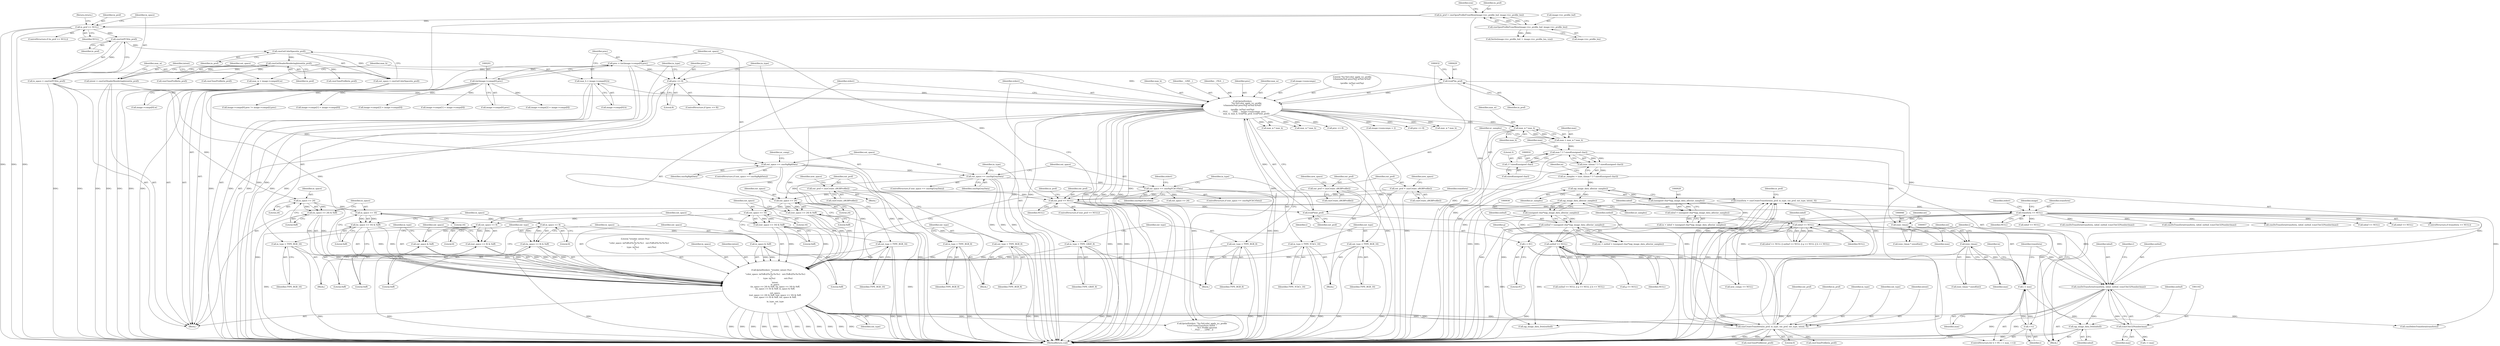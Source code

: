 digraph "0_openjpeg_2e5ab1d9987831c981ff05862e8ccf1381ed58ea@API" {
"1001179" [label="(Call,opj_image_data_free(inbuf))"];
"1001097" [label="(Call,cmsDoTransform(transform, inbuf, outbuf, (cmsUInt32Number)max))"];
"1000492" [label="(Call,transform == NULL)"];
"1000478" [label="(Call,transform = cmsCreateTransform(in_prof, in_type, out_prof, out_type, intent, 0))"];
"1000480" [label="(Call,cmsCreateTransform(in_prof, in_type, out_prof, out_type, intent, 0))"];
"1000428" [label="(Call,(void*)in_prof)"];
"1000178" [label="(Call,cmsGetHeaderRenderingIntent(in_prof))"];
"1000174" [label="(Call,cmsGetColorSpace(in_prof))"];
"1000170" [label="(Call,cmsGetPCS(in_prof))"];
"1000163" [label="(Call,in_prof == NULL)"];
"1000136" [label="(Call,in_prof = cmsOpenProfileFromMem(image->icc_profile_buf, image->icc_profile_len))"];
"1000138" [label="(Call,cmsOpenProfileFromMem(image->icc_profile_buf, image->icc_profile_len))"];
"1000434" [label="(Call,fprintf(stderr, \"\trender_intent (%u)\n\t\"\n            \"color_space: in(%#x)(%c%c%c%c)   out:(%#x)(%c%c%c%c)\n\t\"\n            \"       type: in(%u)              out:(%u)\n\",\n            intent,\n            in_space,\n            (in_space >> 24) & 0xff, (in_space >> 16) & 0xff,\n            (in_space >> 8) & 0xff, in_space & 0xff,\n\n            out_space,\n            (out_space >> 24) & 0xff, (out_space >> 16) & 0xff,\n            (out_space >> 8) & 0xff, out_space & 0xff,\n\n            in_type, out_type\n           ))"];
"1000417" [label="(Call,fprintf(stderr,\n            \"%s:%d:color_apply_icc_profile\n\tchannels(%d) prec(%d) w(%d) h(%d)\"\n            \"\n\tprofile: in(%p) out(%p)\n\", __FILE__, __LINE__, image->numcomps, prec,\n            max_w, max_h, (void*)in_prof, (void*)out_prof))"];
"1000198" [label="(Call,prec = (int)image->comps[0].prec)"];
"1000200" [label="(Call,(int)image->comps[0].prec)"];
"1000320" [label="(Call,prec <= 8)"];
"1000180" [label="(Call,max_w = image->comps[0].w)"];
"1000189" [label="(Call,max_h = image->comps[0].h)"];
"1000431" [label="(Call,(void*)out_prof)"];
"1000410" [label="(Call,out_prof == NULL)"];
"1000338" [label="(Call,out_prof = cmsCreate_sRGBProfile())"];
"1000374" [label="(Call,out_prof = cmsCreate_sRGBProfile())"];
"1000356" [label="(Call,out_prof = cmsCreate_sRGBProfile())"];
"1000176" [label="(Call,intent = cmsGetHeaderRenderingIntent(in_prof))"];
"1000454" [label="(Call,in_space & 0xff)"];
"1000450" [label="(Call,in_space >> 8)"];
"1000445" [label="(Call,in_space >> 16)"];
"1000440" [label="(Call,in_space >> 24)"];
"1000168" [label="(Call,in_space = cmsGetPCS(in_prof))"];
"1000439" [label="(Call,(in_space >> 24) & 0xff)"];
"1000444" [label="(Call,(in_space >> 16) & 0xff)"];
"1000449" [label="(Call,(in_space >> 8) & 0xff)"];
"1000473" [label="(Call,out_space & 0xff)"];
"1000469" [label="(Call,out_space >> 8)"];
"1000464" [label="(Call,out_space >> 16)"];
"1000459" [label="(Call,out_space >> 24)"];
"1000364" [label="(Call,out_space == cmsSigYCbCrData)"];
"1000346" [label="(Call,out_space == cmsSigGrayData)"];
"1000210" [label="(Call,out_space == cmsSigRgbData)"];
"1000172" [label="(Call,out_space = cmsGetColorSpace(in_prof))"];
"1000458" [label="(Call,(out_space >> 24) & 0xff)"];
"1000463" [label="(Call,(out_space >> 16) & 0xff)"];
"1000468" [label="(Call,(out_space >> 8) & 0xff)"];
"1000368" [label="(Call,in_type = TYPE_YCbCr_16)"];
"1000332" [label="(Call,in_type = TYPE_RGB_16)"];
"1000350" [label="(Call,in_type = TYPE_GRAY_8)"];
"1000324" [label="(Call,in_type = TYPE_RGB_8)"];
"1000335" [label="(Call,out_type = TYPE_RGB_16)"];
"1000327" [label="(Call,out_type = TYPE_RGB_8)"];
"1000353" [label="(Call,out_type = TYPE_RGB_8)"];
"1000371" [label="(Call,out_type = TYPE_RGB_16)"];
"1000963" [label="(Call,inbuf == NULL)"];
"1000925" [label="(Call,inbuf = (unsigned char*)opj_image_data_alloc(nr_samples))"];
"1000927" [label="(Call,(unsigned char*)opj_image_data_alloc(nr_samples))"];
"1000929" [label="(Call,opj_image_data_alloc(nr_samples))"];
"1000913" [label="(Call,nr_samples = (size_t)(max * 3 * sizeof(unsigned char)))"];
"1000915" [label="(Call,(size_t)(max * 3 * sizeof(unsigned char)))"];
"1000917" [label="(Call,max * 3 * sizeof(unsigned char))"];
"1000908" [label="(Call,max = max_w * max_h)"];
"1000910" [label="(Call,max_w * max_h)"];
"1000919" [label="(Call,3 * sizeof(unsigned char))"];
"1000933" [label="(Call,outbuf = (unsigned char*)opj_image_data_alloc(nr_samples))"];
"1000935" [label="(Call,(unsigned char*)opj_image_data_alloc(nr_samples))"];
"1000937" [label="(Call,opj_image_data_alloc(nr_samples))"];
"1000967" [label="(Call,outbuf == NULL)"];
"1001101" [label="(Call,(cmsUInt32Number)max)"];
"1001082" [label="(Call,i < max)"];
"1001079" [label="(Call,i = 0U)"];
"1001085" [label="(Call,++i)"];
"1000956" [label="(Call,(size_t)max)"];
"1000945" [label="(Call,(size_t)max)"];
"1000449" [label="(Call,(in_space >> 8) & 0xff)"];
"1001321" [label="(Call,image->comps[2] = image->comps[0])"];
"1001103" [label="(Identifier,max)"];
"1000912" [label="(Identifier,max_h)"];
"1000175" [label="(Identifier,in_prof)"];
"1000491" [label="(ControlStructure,if (transform == NULL))"];
"1000180" [label="(Call,max_w = image->comps[0].w)"];
"1000350" [label="(Call,in_type = TYPE_GRAY_8)"];
"1001099" [label="(Identifier,inbuf)"];
"1000507" [label="(Call,image->numcomps > 2)"];
"1000441" [label="(Identifier,in_space)"];
"1000454" [label="(Call,in_space & 0xff)"];
"1000169" [label="(Identifier,in_space)"];
"1000929" [label="(Call,opj_image_data_alloc(nr_samples))"];
"1000969" [label="(Identifier,NULL)"];
"1000419" [label="(Literal,\"%s:%d:color_apply_icc_profile\n\tchannels(%d) prec(%d) w(%d) h(%d)\"\n            \"\n\tprofile: in(%p) out(%p)\n\")"];
"1000963" [label="(Call,inbuf == NULL)"];
"1000191" [label="(Call,image->comps[0].h)"];
"1000466" [label="(Literal,16)"];
"1000177" [label="(Identifier,intent)"];
"1000210" [label="(Call,out_space == cmsSigRgbData)"];
"1000947" [label="(Identifier,max)"];
"1000190" [label="(Identifier,max_h)"];
"1000431" [label="(Call,(void*)out_prof)"];
"1000276" [label="(Call,image->comps[0].prec != image->comps[i].prec)"];
"1000368" [label="(Call,in_type = TYPE_YCbCr_16)"];
"1000213" [label="(Block,)"];
"1000458" [label="(Call,(out_space >> 24) & 0xff)"];
"1000483" [label="(Identifier,out_prof)"];
"1000374" [label="(Call,out_prof = cmsCreate_sRGBProfile())"];
"1000427" [label="(Identifier,max_h)"];
"1000919" [label="(Call,3 * sizeof(unsigned char))"];
"1000911" [label="(Identifier,max_w)"];
"1000933" [label="(Call,outbuf = (unsigned char*)opj_image_data_alloc(nr_samples))"];
"1000514" [label="(Call,prec <= 8)"];
"1001085" [label="(Call,++i)"];
"1001079" [label="(Call,i = 0U)"];
"1000414" [label="(Call,cmsCloseProfile(in_prof))"];
"1000938" [label="(Identifier,nr_samples)"];
"1000473" [label="(Call,out_space & 0xff)"];
"1000372" [label="(Identifier,out_type)"];
"1000415" [label="(Identifier,in_prof)"];
"1000370" [label="(Identifier,TYPE_YCbCr_16)"];
"1000212" [label="(Identifier,cmsSigRgbData)"];
"1000209" [label="(ControlStructure,if (out_space == cmsSigRgbData))"];
"1000347" [label="(Identifier,out_space)"];
"1000376" [label="(Call,cmsCreate_sRGBProfile())"];
"1000421" [label="(Identifier,__LINE__)"];
"1000915" [label="(Call,(size_t)(max * 3 * sizeof(unsigned char)))"];
"1000714" [label="(Call,max_w * max_h)"];
"1000357" [label="(Identifier,out_prof)"];
"1000453" [label="(Literal,0xff)"];
"1000481" [label="(Identifier,in_prof)"];
"1000336" [label="(Identifier,out_type)"];
"1000909" [label="(Identifier,max)"];
"1000962" [label="(Call,inbuf == NULL || outbuf == NULL || g == NULL || b == NULL)"];
"1001135" [label="(Call,i < max)"];
"1000351" [label="(Identifier,in_type)"];
"1000482" [label="(Identifier,in_type)"];
"1000462" [label="(Literal,0xff)"];
"1000418" [label="(Identifier,stderr)"];
"1001084" [label="(Identifier,max)"];
"1000325" [label="(Identifier,in_type)"];
"1000151" [label="(Call,fwrite(image->icc_profile_buf, 1, image->icc_profile_len, icm))"];
"1000326" [label="(Identifier,TYPE_RGB_8)"];
"1000410" [label="(Call,out_prof == NULL)"];
"1000931" [label="(Call,out = outbuf = (unsigned char*)opj_image_data_alloc(nr_samples))"];
"1000331" [label="(Block,)"];
"1000442" [label="(Literal,24)"];
"1001078" [label="(ControlStructure,for (i = 0U; i < max; ++i))"];
"1000162" [label="(ControlStructure,if (in_prof == NULL))"];
"1000444" [label="(Call,(in_space >> 16) & 0xff)"];
"1000333" [label="(Identifier,in_type)"];
"1000412" [label="(Identifier,NULL)"];
"1000181" [label="(Identifier,max_w)"];
"1000217" [label="(Identifier,nr_comp)"];
"1001081" [label="(Literal,0U)"];
"1000334" [label="(Identifier,TYPE_RGB_16)"];
"1000488" [label="(Identifier,in_prof)"];
"1001182" [label="(Identifier,outbuf)"];
"1000360" [label="(Identifier,new_space)"];
"1001487" [label="(MethodReturn,void)"];
"1000420" [label="(Identifier,__FILE__)"];
"1000364" [label="(Call,out_space == cmsSigYCbCrData)"];
"1000136" [label="(Call,in_prof = cmsOpenProfileFromMem(image->icc_profile_buf, image->icc_profile_len))"];
"1000345" [label="(ControlStructure,if (out_space == cmsSigGrayData))"];
"1001105" [label="(Identifier,r)"];
"1000524" [label="(Call,max_w * max_h)"];
"1000927" [label="(Call,(unsigned char*)opj_image_data_alloc(nr_samples))"];
"1000960" [label="(Identifier,int)"];
"1000945" [label="(Call,(size_t)max)"];
"1000930" [label="(Identifier,nr_samples)"];
"1000430" [label="(Identifier,in_prof)"];
"1000917" [label="(Call,max * 3 * sizeof(unsigned char))"];
"1001097" [label="(Call,cmsDoTransform(transform, inbuf, outbuf, (cmsUInt32Number)max))"];
"1001101" [label="(Call,(cmsUInt32Number)max)"];
"1000358" [label="(Call,cmsCreate_sRGBProfile())"];
"1000471" [label="(Literal,8)"];
"1001473" [label="(Call,cmsDeleteTransform(transform))"];
"1000494" [label="(Identifier,NULL)"];
"1000555" [label="(Call,inbuf == NULL)"];
"1000920" [label="(Literal,3)"];
"1001181" [label="(Call,opj_image_data_free(outbuf))"];
"1000463" [label="(Call,(out_space >> 16) & 0xff)"];
"1000465" [label="(Identifier,out_space)"];
"1000352" [label="(Identifier,TYPE_GRAY_8)"];
"1000340" [label="(Call,cmsCreate_sRGBProfile())"];
"1000461" [label="(Literal,24)"];
"1000323" [label="(Block,)"];
"1000972" [label="(Identifier,g)"];
"1000165" [label="(Identifier,NULL)"];
"1000949" [label="(Identifier,int)"];
"1000955" [label="(Call,(size_t)max * sizeof(int))"];
"1001080" [label="(Identifier,i)"];
"1000373" [label="(Identifier,TYPE_RGB_16)"];
"1000167" [label="(Return,return;)"];
"1000198" [label="(Call,prec = (int)image->comps[0].prec)"];
"1001091" [label="(Identifier,in)"];
"1000434" [label="(Call,fprintf(stderr, \"\trender_intent (%u)\n\t\"\n            \"color_space: in(%#x)(%c%c%c%c)   out:(%#x)(%c%c%c%c)\n\t\"\n            \"       type: in(%u)              out:(%u)\n\",\n            intent,\n            in_space,\n            (in_space >> 24) & 0xff, (in_space >> 16) & 0xff,\n            (in_space >> 8) & 0xff, in_space & 0xff,\n\n            out_space,\n            (out_space >> 24) & 0xff, (out_space >> 16) & 0xff,\n            (out_space >> 8) & 0xff, out_space & 0xff,\n\n            in_type, out_type\n           ))"];
"1001179" [label="(Call,opj_image_data_free(inbuf))"];
"1001024" [label="(Call,image->comps[1] = image->comps[0])"];
"1000337" [label="(Identifier,TYPE_RGB_16)"];
"1000958" [label="(Identifier,max)"];
"1000332" [label="(Call,in_type = TYPE_RGB_16)"];
"1000446" [label="(Identifier,in_space)"];
"1000965" [label="(Identifier,NULL)"];
"1000324" [label="(Call,in_type = TYPE_RGB_8)"];
"1000168" [label="(Call,in_space = cmsGetPCS(in_prof))"];
"1001083" [label="(Identifier,i)"];
"1000452" [label="(Literal,8)"];
"1000966" [label="(Call,outbuf == NULL || g == NULL || b == NULL)"];
"1000944" [label="(Call,(size_t)max * sizeof(int))"];
"1001035" [label="(Call,image->comps[2] = image->comps[0])"];
"1000460" [label="(Identifier,out_space)"];
"1000164" [label="(Identifier,in_prof)"];
"1001082" [label="(Call,i < max)"];
"1000172" [label="(Call,out_space = cmsGetColorSpace(in_prof))"];
"1000389" [label="(Call,out_space >> 24)"];
"1001196" [label="(Call,max_w * max_h)"];
"1000365" [label="(Identifier,out_space)"];
"1000142" [label="(Call,image->icc_profile_len)"];
"1000425" [label="(Identifier,prec)"];
"1000475" [label="(Literal,0xff)"];
"1000406" [label="(Call,cmsCloseProfile(in_prof))"];
"1000910" [label="(Call,max_w * max_h)"];
"1000371" [label="(Call,out_type = TYPE_RGB_16)"];
"1000375" [label="(Identifier,out_prof)"];
"1000479" [label="(Identifier,transform)"];
"1000342" [label="(Identifier,new_space)"];
"1000480" [label="(Call,cmsCreateTransform(in_prof, in_type, out_prof, out_type, intent, 0))"];
"1000469" [label="(Call,out_space >> 8)"];
"1000913" [label="(Call,nr_samples = (size_t)(max * 3 * sizeof(unsigned char)))"];
"1000426" [label="(Identifier,max_w)"];
"1000492" [label="(Call,transform == NULL)"];
"1000971" [label="(Call,g == NULL)"];
"1000476" [label="(Identifier,in_type)"];
"1000484" [label="(Identifier,out_type)"];
"1000497" [label="(Identifier,stderr)"];
"1001310" [label="(Call,image->comps[1] = image->comps[0])"];
"1000902" [label="(Block,)"];
"1000346" [label="(Call,out_space == cmsSigGrayData)"];
"1000378" [label="(Identifier,new_space)"];
"1000474" [label="(Identifier,out_space)"];
"1000925" [label="(Call,inbuf = (unsigned char*)opj_image_data_alloc(nr_samples))"];
"1000411" [label="(Identifier,out_prof)"];
"1000468" [label="(Call,(out_space >> 8) & 0xff)"];
"1000509" [label="(Identifier,image)"];
"1000436" [label="(Literal,\"\trender_intent (%u)\n\t\"\n            \"color_space: in(%#x)(%c%c%c%c)   out:(%#x)(%c%c%c%c)\n\t\"\n            \"       type: in(%u)              out:(%u)\n\")"];
"1000433" [label="(Identifier,out_prof)"];
"1000438" [label="(Identifier,in_space)"];
"1000349" [label="(Block,)"];
"1000335" [label="(Call,out_type = TYPE_RGB_16)"];
"1000182" [label="(Call,image->comps[0].w)"];
"1000817" [label="(Call,cmsDoTransform(transform, inbuf, outbuf, (cmsUInt32Number)max))"];
"1000189" [label="(Call,max_h = image->comps[0].h)"];
"1001100" [label="(Identifier,outbuf)"];
"1000173" [label="(Identifier,out_space)"];
"1000472" [label="(Literal,0xff)"];
"1000147" [label="(Identifier,icm)"];
"1000937" [label="(Call,opj_image_data_alloc(nr_samples))"];
"1000328" [label="(Identifier,out_type)"];
"1000339" [label="(Identifier,out_prof)"];
"1000451" [label="(Identifier,in_space)"];
"1000934" [label="(Identifier,outbuf)"];
"1000467" [label="(Literal,0xff)"];
"1000113" [label="(Block,)"];
"1000199" [label="(Identifier,prec)"];
"1000456" [label="(Literal,0xff)"];
"1000445" [label="(Call,in_space >> 16)"];
"1000327" [label="(Call,out_type = TYPE_RGB_8)"];
"1000202" [label="(Call,image->comps[0].prec)"];
"1000457" [label="(Identifier,out_space)"];
"1000338" [label="(Call,out_prof = cmsCreate_sRGBProfile())"];
"1000956" [label="(Call,(size_t)max)"];
"1000211" [label="(Identifier,out_space)"];
"1000356" [label="(Call,out_prof = cmsCreate_sRGBProfile())"];
"1000383" [label="(Identifier,stderr)"];
"1001383" [label="(Call,cmsDoTransform(transform, inbuf, outbuf, (cmsUInt32Number)max))"];
"1000322" [label="(Literal,8)"];
"1000996" [label="(Call,new_comps == NULL)"];
"1000923" [label="(Call,in = inbuf = (unsigned char*)opj_image_data_alloc(nr_samples))"];
"1000321" [label="(Identifier,prec)"];
"1000899" [label="(Call,prec <= 8)"];
"1000450" [label="(Call,in_space >> 8)"];
"1000908" [label="(Call,max = max_w * max_h)"];
"1001086" [label="(Identifier,i)"];
"1000409" [label="(ControlStructure,if (out_prof == NULL))"];
"1000437" [label="(Identifier,intent)"];
"1000627" [label="(Call,cmsDoTransform(transform, inbuf, outbuf, (cmsUInt32Number)max))"];
"1000176" [label="(Call,intent = cmsGetHeaderRenderingIntent(in_prof))"];
"1000353" [label="(Call,out_type = TYPE_RGB_8)"];
"1000493" [label="(Identifier,transform)"];
"1000367" [label="(Block,)"];
"1000486" [label="(Literal,0)"];
"1000139" [label="(Call,image->icc_profile_buf)"];
"1000921" [label="(Call,sizeof(unsigned char))"];
"1000964" [label="(Identifier,inbuf)"];
"1000487" [label="(Call,cmsCloseProfile(in_prof))"];
"1000745" [label="(Call,inbuf == NULL)"];
"1000478" [label="(Call,transform = cmsCreateTransform(in_prof, in_type, out_prof, out_type, intent, 0))"];
"1000428" [label="(Call,(void*)in_prof)"];
"1000489" [label="(Call,cmsCloseProfile(out_prof))"];
"1000935" [label="(Call,(unsigned char*)opj_image_data_alloc(nr_samples))"];
"1000440" [label="(Call,in_space >> 24)"];
"1000417" [label="(Call,fprintf(stderr,\n            \"%s:%d:color_apply_icc_profile\n\tchannels(%d) prec(%d) w(%d) h(%d)\"\n            \"\n\tprofile: in(%p) out(%p)\n\", __FILE__, __LINE__, image->numcomps, prec,\n            max_w, max_h, (void*)in_prof, (void*)out_prof))"];
"1000319" [label="(ControlStructure,if (prec <= 8))"];
"1000174" [label="(Call,cmsGetColorSpace(in_prof))"];
"1000355" [label="(Identifier,TYPE_RGB_8)"];
"1000967" [label="(Call,outbuf == NULL)"];
"1000137" [label="(Identifier,in_prof)"];
"1000171" [label="(Identifier,in_prof)"];
"1000477" [label="(Identifier,out_type)"];
"1000485" [label="(Identifier,intent)"];
"1000447" [label="(Literal,16)"];
"1000448" [label="(Literal,0xff)"];
"1000363" [label="(ControlStructure,if (out_space == cmsSigYCbCrData))"];
"1000369" [label="(Identifier,in_type)"];
"1000968" [label="(Identifier,outbuf)"];
"1000918" [label="(Identifier,max)"];
"1000200" [label="(Call,(int)image->comps[0].prec)"];
"1000179" [label="(Identifier,in_prof)"];
"1000464" [label="(Call,out_space >> 16)"];
"1000138" [label="(Call,cmsOpenProfileFromMem(image->icc_profile_buf, image->icc_profile_len))"];
"1000470" [label="(Identifier,out_space)"];
"1000435" [label="(Identifier,stderr)"];
"1000914" [label="(Identifier,nr_samples)"];
"1001249" [label="(Call,inbuf == NULL)"];
"1000455" [label="(Identifier,in_space)"];
"1000170" [label="(Call,cmsGetPCS(in_prof))"];
"1000924" [label="(Identifier,in)"];
"1001098" [label="(Identifier,transform)"];
"1000178" [label="(Call,cmsGetHeaderRenderingIntent(in_prof))"];
"1000926" [label="(Identifier,inbuf)"];
"1001180" [label="(Identifier,inbuf)"];
"1000348" [label="(Identifier,cmsSigGrayData)"];
"1000443" [label="(Literal,0xff)"];
"1000329" [label="(Identifier,TYPE_RGB_8)"];
"1000422" [label="(Call,image->numcomps)"];
"1000320" [label="(Call,prec <= 8)"];
"1000163" [label="(Call,in_prof == NULL)"];
"1000316" [label="(Call,cmsCloseProfile(in_prof))"];
"1000439" [label="(Call,(in_space >> 24) & 0xff)"];
"1000354" [label="(Identifier,out_type)"];
"1000496" [label="(Call,fprintf(stderr, \"%s:%d:color_apply_icc_profile\n\tcmsCreateTransform failed. \"\n                \"ICC Profile ignored.\n\", __FILE__, __LINE__))"];
"1000459" [label="(Call,out_space >> 24)"];
"1000366" [label="(Identifier,cmsSigYCbCrData)"];
"1001179" -> "1000902"  [label="AST: "];
"1001179" -> "1001180"  [label="CFG: "];
"1001180" -> "1001179"  [label="AST: "];
"1001182" -> "1001179"  [label="CFG: "];
"1001179" -> "1001487"  [label="DDG: "];
"1001179" -> "1001487"  [label="DDG: "];
"1001097" -> "1001179"  [label="DDG: "];
"1000963" -> "1001179"  [label="DDG: "];
"1001097" -> "1000902"  [label="AST: "];
"1001097" -> "1001101"  [label="CFG: "];
"1001098" -> "1001097"  [label="AST: "];
"1001099" -> "1001097"  [label="AST: "];
"1001100" -> "1001097"  [label="AST: "];
"1001101" -> "1001097"  [label="AST: "];
"1001105" -> "1001097"  [label="CFG: "];
"1001097" -> "1001487"  [label="DDG: "];
"1001097" -> "1001487"  [label="DDG: "];
"1000492" -> "1001097"  [label="DDG: "];
"1000963" -> "1001097"  [label="DDG: "];
"1000933" -> "1001097"  [label="DDG: "];
"1000967" -> "1001097"  [label="DDG: "];
"1001101" -> "1001097"  [label="DDG: "];
"1001097" -> "1001181"  [label="DDG: "];
"1001097" -> "1001473"  [label="DDG: "];
"1000492" -> "1000491"  [label="AST: "];
"1000492" -> "1000494"  [label="CFG: "];
"1000493" -> "1000492"  [label="AST: "];
"1000494" -> "1000492"  [label="AST: "];
"1000497" -> "1000492"  [label="CFG: "];
"1000509" -> "1000492"  [label="CFG: "];
"1000492" -> "1001487"  [label="DDG: "];
"1000492" -> "1001487"  [label="DDG: "];
"1000492" -> "1001487"  [label="DDG: "];
"1000478" -> "1000492"  [label="DDG: "];
"1000410" -> "1000492"  [label="DDG: "];
"1000492" -> "1000555"  [label="DDG: "];
"1000492" -> "1000627"  [label="DDG: "];
"1000492" -> "1000745"  [label="DDG: "];
"1000492" -> "1000817"  [label="DDG: "];
"1000492" -> "1000963"  [label="DDG: "];
"1000492" -> "1001249"  [label="DDG: "];
"1000492" -> "1001383"  [label="DDG: "];
"1000492" -> "1001473"  [label="DDG: "];
"1000478" -> "1000113"  [label="AST: "];
"1000478" -> "1000480"  [label="CFG: "];
"1000479" -> "1000478"  [label="AST: "];
"1000480" -> "1000478"  [label="AST: "];
"1000488" -> "1000478"  [label="CFG: "];
"1000478" -> "1001487"  [label="DDG: "];
"1000480" -> "1000478"  [label="DDG: "];
"1000480" -> "1000478"  [label="DDG: "];
"1000480" -> "1000478"  [label="DDG: "];
"1000480" -> "1000478"  [label="DDG: "];
"1000480" -> "1000478"  [label="DDG: "];
"1000480" -> "1000478"  [label="DDG: "];
"1000480" -> "1000486"  [label="CFG: "];
"1000481" -> "1000480"  [label="AST: "];
"1000482" -> "1000480"  [label="AST: "];
"1000483" -> "1000480"  [label="AST: "];
"1000484" -> "1000480"  [label="AST: "];
"1000485" -> "1000480"  [label="AST: "];
"1000486" -> "1000480"  [label="AST: "];
"1000480" -> "1001487"  [label="DDG: "];
"1000480" -> "1001487"  [label="DDG: "];
"1000480" -> "1001487"  [label="DDG: "];
"1000428" -> "1000480"  [label="DDG: "];
"1000434" -> "1000480"  [label="DDG: "];
"1000434" -> "1000480"  [label="DDG: "];
"1000434" -> "1000480"  [label="DDG: "];
"1000431" -> "1000480"  [label="DDG: "];
"1000480" -> "1000487"  [label="DDG: "];
"1000480" -> "1000489"  [label="DDG: "];
"1000428" -> "1000417"  [label="AST: "];
"1000428" -> "1000430"  [label="CFG: "];
"1000429" -> "1000428"  [label="AST: "];
"1000430" -> "1000428"  [label="AST: "];
"1000432" -> "1000428"  [label="CFG: "];
"1000428" -> "1000417"  [label="DDG: "];
"1000178" -> "1000428"  [label="DDG: "];
"1000178" -> "1000176"  [label="AST: "];
"1000178" -> "1000179"  [label="CFG: "];
"1000179" -> "1000178"  [label="AST: "];
"1000176" -> "1000178"  [label="CFG: "];
"1000178" -> "1000176"  [label="DDG: "];
"1000174" -> "1000178"  [label="DDG: "];
"1000178" -> "1000316"  [label="DDG: "];
"1000178" -> "1000406"  [label="DDG: "];
"1000178" -> "1000414"  [label="DDG: "];
"1000174" -> "1000172"  [label="AST: "];
"1000174" -> "1000175"  [label="CFG: "];
"1000175" -> "1000174"  [label="AST: "];
"1000172" -> "1000174"  [label="CFG: "];
"1000174" -> "1000172"  [label="DDG: "];
"1000170" -> "1000174"  [label="DDG: "];
"1000170" -> "1000168"  [label="AST: "];
"1000170" -> "1000171"  [label="CFG: "];
"1000171" -> "1000170"  [label="AST: "];
"1000168" -> "1000170"  [label="CFG: "];
"1000170" -> "1000168"  [label="DDG: "];
"1000163" -> "1000170"  [label="DDG: "];
"1000163" -> "1000162"  [label="AST: "];
"1000163" -> "1000165"  [label="CFG: "];
"1000164" -> "1000163"  [label="AST: "];
"1000165" -> "1000163"  [label="AST: "];
"1000167" -> "1000163"  [label="CFG: "];
"1000169" -> "1000163"  [label="CFG: "];
"1000163" -> "1001487"  [label="DDG: "];
"1000163" -> "1001487"  [label="DDG: "];
"1000163" -> "1001487"  [label="DDG: "];
"1000136" -> "1000163"  [label="DDG: "];
"1000163" -> "1000410"  [label="DDG: "];
"1000136" -> "1000113"  [label="AST: "];
"1000136" -> "1000138"  [label="CFG: "];
"1000137" -> "1000136"  [label="AST: "];
"1000138" -> "1000136"  [label="AST: "];
"1000147" -> "1000136"  [label="CFG: "];
"1000136" -> "1001487"  [label="DDG: "];
"1000138" -> "1000136"  [label="DDG: "];
"1000138" -> "1000136"  [label="DDG: "];
"1000138" -> "1000142"  [label="CFG: "];
"1000139" -> "1000138"  [label="AST: "];
"1000142" -> "1000138"  [label="AST: "];
"1000138" -> "1000151"  [label="DDG: "];
"1000138" -> "1000151"  [label="DDG: "];
"1000434" -> "1000113"  [label="AST: "];
"1000434" -> "1000477"  [label="CFG: "];
"1000435" -> "1000434"  [label="AST: "];
"1000436" -> "1000434"  [label="AST: "];
"1000437" -> "1000434"  [label="AST: "];
"1000438" -> "1000434"  [label="AST: "];
"1000439" -> "1000434"  [label="AST: "];
"1000444" -> "1000434"  [label="AST: "];
"1000449" -> "1000434"  [label="AST: "];
"1000454" -> "1000434"  [label="AST: "];
"1000457" -> "1000434"  [label="AST: "];
"1000458" -> "1000434"  [label="AST: "];
"1000463" -> "1000434"  [label="AST: "];
"1000468" -> "1000434"  [label="AST: "];
"1000473" -> "1000434"  [label="AST: "];
"1000476" -> "1000434"  [label="AST: "];
"1000477" -> "1000434"  [label="AST: "];
"1000479" -> "1000434"  [label="CFG: "];
"1000434" -> "1001487"  [label="DDG: "];
"1000434" -> "1001487"  [label="DDG: "];
"1000434" -> "1001487"  [label="DDG: "];
"1000434" -> "1001487"  [label="DDG: "];
"1000434" -> "1001487"  [label="DDG: "];
"1000434" -> "1001487"  [label="DDG: "];
"1000434" -> "1001487"  [label="DDG: "];
"1000434" -> "1001487"  [label="DDG: "];
"1000434" -> "1001487"  [label="DDG: "];
"1000434" -> "1001487"  [label="DDG: "];
"1000434" -> "1001487"  [label="DDG: "];
"1000434" -> "1001487"  [label="DDG: "];
"1000417" -> "1000434"  [label="DDG: "];
"1000176" -> "1000434"  [label="DDG: "];
"1000454" -> "1000434"  [label="DDG: "];
"1000454" -> "1000434"  [label="DDG: "];
"1000439" -> "1000434"  [label="DDG: "];
"1000439" -> "1000434"  [label="DDG: "];
"1000444" -> "1000434"  [label="DDG: "];
"1000444" -> "1000434"  [label="DDG: "];
"1000449" -> "1000434"  [label="DDG: "];
"1000449" -> "1000434"  [label="DDG: "];
"1000473" -> "1000434"  [label="DDG: "];
"1000473" -> "1000434"  [label="DDG: "];
"1000458" -> "1000434"  [label="DDG: "];
"1000458" -> "1000434"  [label="DDG: "];
"1000463" -> "1000434"  [label="DDG: "];
"1000463" -> "1000434"  [label="DDG: "];
"1000468" -> "1000434"  [label="DDG: "];
"1000468" -> "1000434"  [label="DDG: "];
"1000368" -> "1000434"  [label="DDG: "];
"1000332" -> "1000434"  [label="DDG: "];
"1000350" -> "1000434"  [label="DDG: "];
"1000324" -> "1000434"  [label="DDG: "];
"1000335" -> "1000434"  [label="DDG: "];
"1000327" -> "1000434"  [label="DDG: "];
"1000353" -> "1000434"  [label="DDG: "];
"1000371" -> "1000434"  [label="DDG: "];
"1000434" -> "1000496"  [label="DDG: "];
"1000417" -> "1000113"  [label="AST: "];
"1000417" -> "1000431"  [label="CFG: "];
"1000418" -> "1000417"  [label="AST: "];
"1000419" -> "1000417"  [label="AST: "];
"1000420" -> "1000417"  [label="AST: "];
"1000421" -> "1000417"  [label="AST: "];
"1000422" -> "1000417"  [label="AST: "];
"1000425" -> "1000417"  [label="AST: "];
"1000426" -> "1000417"  [label="AST: "];
"1000427" -> "1000417"  [label="AST: "];
"1000431" -> "1000417"  [label="AST: "];
"1000435" -> "1000417"  [label="CFG: "];
"1000417" -> "1001487"  [label="DDG: "];
"1000417" -> "1001487"  [label="DDG: "];
"1000417" -> "1001487"  [label="DDG: "];
"1000417" -> "1001487"  [label="DDG: "];
"1000417" -> "1001487"  [label="DDG: "];
"1000417" -> "1001487"  [label="DDG: "];
"1000417" -> "1001487"  [label="DDG: "];
"1000417" -> "1001487"  [label="DDG: "];
"1000417" -> "1001487"  [label="DDG: "];
"1000198" -> "1000417"  [label="DDG: "];
"1000320" -> "1000417"  [label="DDG: "];
"1000180" -> "1000417"  [label="DDG: "];
"1000189" -> "1000417"  [label="DDG: "];
"1000431" -> "1000417"  [label="DDG: "];
"1000417" -> "1000496"  [label="DDG: "];
"1000417" -> "1000496"  [label="DDG: "];
"1000417" -> "1000507"  [label="DDG: "];
"1000417" -> "1000514"  [label="DDG: "];
"1000417" -> "1000524"  [label="DDG: "];
"1000417" -> "1000524"  [label="DDG: "];
"1000417" -> "1000714"  [label="DDG: "];
"1000417" -> "1000714"  [label="DDG: "];
"1000417" -> "1000899"  [label="DDG: "];
"1000417" -> "1000910"  [label="DDG: "];
"1000417" -> "1000910"  [label="DDG: "];
"1000417" -> "1001196"  [label="DDG: "];
"1000417" -> "1001196"  [label="DDG: "];
"1000198" -> "1000113"  [label="AST: "];
"1000198" -> "1000200"  [label="CFG: "];
"1000199" -> "1000198"  [label="AST: "];
"1000200" -> "1000198"  [label="AST: "];
"1000211" -> "1000198"  [label="CFG: "];
"1000198" -> "1001487"  [label="DDG: "];
"1000198" -> "1001487"  [label="DDG: "];
"1000200" -> "1000198"  [label="DDG: "];
"1000198" -> "1000320"  [label="DDG: "];
"1000200" -> "1000202"  [label="CFG: "];
"1000201" -> "1000200"  [label="AST: "];
"1000202" -> "1000200"  [label="AST: "];
"1000200" -> "1001487"  [label="DDG: "];
"1000200" -> "1000276"  [label="DDG: "];
"1000200" -> "1001024"  [label="DDG: "];
"1000200" -> "1001035"  [label="DDG: "];
"1000200" -> "1001310"  [label="DDG: "];
"1000200" -> "1001321"  [label="DDG: "];
"1000320" -> "1000319"  [label="AST: "];
"1000320" -> "1000322"  [label="CFG: "];
"1000321" -> "1000320"  [label="AST: "];
"1000322" -> "1000320"  [label="AST: "];
"1000325" -> "1000320"  [label="CFG: "];
"1000333" -> "1000320"  [label="CFG: "];
"1000320" -> "1001487"  [label="DDG: "];
"1000320" -> "1001487"  [label="DDG: "];
"1000180" -> "1000113"  [label="AST: "];
"1000180" -> "1000182"  [label="CFG: "];
"1000181" -> "1000180"  [label="AST: "];
"1000182" -> "1000180"  [label="AST: "];
"1000190" -> "1000180"  [label="CFG: "];
"1000180" -> "1001487"  [label="DDG: "];
"1000180" -> "1001487"  [label="DDG: "];
"1000189" -> "1000113"  [label="AST: "];
"1000189" -> "1000191"  [label="CFG: "];
"1000190" -> "1000189"  [label="AST: "];
"1000191" -> "1000189"  [label="AST: "];
"1000199" -> "1000189"  [label="CFG: "];
"1000189" -> "1001487"  [label="DDG: "];
"1000189" -> "1001487"  [label="DDG: "];
"1000431" -> "1000433"  [label="CFG: "];
"1000432" -> "1000431"  [label="AST: "];
"1000433" -> "1000431"  [label="AST: "];
"1000410" -> "1000431"  [label="DDG: "];
"1000410" -> "1000409"  [label="AST: "];
"1000410" -> "1000412"  [label="CFG: "];
"1000411" -> "1000410"  [label="AST: "];
"1000412" -> "1000410"  [label="AST: "];
"1000415" -> "1000410"  [label="CFG: "];
"1000418" -> "1000410"  [label="CFG: "];
"1000410" -> "1001487"  [label="DDG: "];
"1000410" -> "1001487"  [label="DDG: "];
"1000410" -> "1001487"  [label="DDG: "];
"1000338" -> "1000410"  [label="DDG: "];
"1000374" -> "1000410"  [label="DDG: "];
"1000356" -> "1000410"  [label="DDG: "];
"1000338" -> "1000213"  [label="AST: "];
"1000338" -> "1000340"  [label="CFG: "];
"1000339" -> "1000338"  [label="AST: "];
"1000340" -> "1000338"  [label="AST: "];
"1000342" -> "1000338"  [label="CFG: "];
"1000338" -> "1001487"  [label="DDG: "];
"1000374" -> "1000367"  [label="AST: "];
"1000374" -> "1000376"  [label="CFG: "];
"1000375" -> "1000374"  [label="AST: "];
"1000376" -> "1000374"  [label="AST: "];
"1000378" -> "1000374"  [label="CFG: "];
"1000374" -> "1001487"  [label="DDG: "];
"1000356" -> "1000349"  [label="AST: "];
"1000356" -> "1000358"  [label="CFG: "];
"1000357" -> "1000356"  [label="AST: "];
"1000358" -> "1000356"  [label="AST: "];
"1000360" -> "1000356"  [label="CFG: "];
"1000356" -> "1001487"  [label="DDG: "];
"1000176" -> "1000113"  [label="AST: "];
"1000177" -> "1000176"  [label="AST: "];
"1000181" -> "1000176"  [label="CFG: "];
"1000176" -> "1001487"  [label="DDG: "];
"1000176" -> "1001487"  [label="DDG: "];
"1000454" -> "1000456"  [label="CFG: "];
"1000455" -> "1000454"  [label="AST: "];
"1000456" -> "1000454"  [label="AST: "];
"1000457" -> "1000454"  [label="CFG: "];
"1000450" -> "1000454"  [label="DDG: "];
"1000450" -> "1000449"  [label="AST: "];
"1000450" -> "1000452"  [label="CFG: "];
"1000451" -> "1000450"  [label="AST: "];
"1000452" -> "1000450"  [label="AST: "];
"1000453" -> "1000450"  [label="CFG: "];
"1000450" -> "1000449"  [label="DDG: "];
"1000450" -> "1000449"  [label="DDG: "];
"1000445" -> "1000450"  [label="DDG: "];
"1000445" -> "1000444"  [label="AST: "];
"1000445" -> "1000447"  [label="CFG: "];
"1000446" -> "1000445"  [label="AST: "];
"1000447" -> "1000445"  [label="AST: "];
"1000448" -> "1000445"  [label="CFG: "];
"1000445" -> "1000444"  [label="DDG: "];
"1000445" -> "1000444"  [label="DDG: "];
"1000440" -> "1000445"  [label="DDG: "];
"1000440" -> "1000439"  [label="AST: "];
"1000440" -> "1000442"  [label="CFG: "];
"1000441" -> "1000440"  [label="AST: "];
"1000442" -> "1000440"  [label="AST: "];
"1000443" -> "1000440"  [label="CFG: "];
"1000440" -> "1000439"  [label="DDG: "];
"1000440" -> "1000439"  [label="DDG: "];
"1000168" -> "1000440"  [label="DDG: "];
"1000168" -> "1000113"  [label="AST: "];
"1000169" -> "1000168"  [label="AST: "];
"1000173" -> "1000168"  [label="CFG: "];
"1000168" -> "1001487"  [label="DDG: "];
"1000168" -> "1001487"  [label="DDG: "];
"1000439" -> "1000443"  [label="CFG: "];
"1000443" -> "1000439"  [label="AST: "];
"1000446" -> "1000439"  [label="CFG: "];
"1000439" -> "1001487"  [label="DDG: "];
"1000444" -> "1000448"  [label="CFG: "];
"1000448" -> "1000444"  [label="AST: "];
"1000451" -> "1000444"  [label="CFG: "];
"1000444" -> "1001487"  [label="DDG: "];
"1000449" -> "1000453"  [label="CFG: "];
"1000453" -> "1000449"  [label="AST: "];
"1000455" -> "1000449"  [label="CFG: "];
"1000449" -> "1001487"  [label="DDG: "];
"1000473" -> "1000475"  [label="CFG: "];
"1000474" -> "1000473"  [label="AST: "];
"1000475" -> "1000473"  [label="AST: "];
"1000476" -> "1000473"  [label="CFG: "];
"1000469" -> "1000473"  [label="DDG: "];
"1000469" -> "1000468"  [label="AST: "];
"1000469" -> "1000471"  [label="CFG: "];
"1000470" -> "1000469"  [label="AST: "];
"1000471" -> "1000469"  [label="AST: "];
"1000472" -> "1000469"  [label="CFG: "];
"1000469" -> "1000468"  [label="DDG: "];
"1000469" -> "1000468"  [label="DDG: "];
"1000464" -> "1000469"  [label="DDG: "];
"1000464" -> "1000463"  [label="AST: "];
"1000464" -> "1000466"  [label="CFG: "];
"1000465" -> "1000464"  [label="AST: "];
"1000466" -> "1000464"  [label="AST: "];
"1000467" -> "1000464"  [label="CFG: "];
"1000464" -> "1000463"  [label="DDG: "];
"1000464" -> "1000463"  [label="DDG: "];
"1000459" -> "1000464"  [label="DDG: "];
"1000459" -> "1000458"  [label="AST: "];
"1000459" -> "1000461"  [label="CFG: "];
"1000460" -> "1000459"  [label="AST: "];
"1000461" -> "1000459"  [label="AST: "];
"1000462" -> "1000459"  [label="CFG: "];
"1000459" -> "1000458"  [label="DDG: "];
"1000459" -> "1000458"  [label="DDG: "];
"1000364" -> "1000459"  [label="DDG: "];
"1000346" -> "1000459"  [label="DDG: "];
"1000210" -> "1000459"  [label="DDG: "];
"1000364" -> "1000363"  [label="AST: "];
"1000364" -> "1000366"  [label="CFG: "];
"1000365" -> "1000364"  [label="AST: "];
"1000366" -> "1000364"  [label="AST: "];
"1000369" -> "1000364"  [label="CFG: "];
"1000383" -> "1000364"  [label="CFG: "];
"1000364" -> "1001487"  [label="DDG: "];
"1000364" -> "1001487"  [label="DDG: "];
"1000364" -> "1001487"  [label="DDG: "];
"1000346" -> "1000364"  [label="DDG: "];
"1000364" -> "1000389"  [label="DDG: "];
"1000346" -> "1000345"  [label="AST: "];
"1000346" -> "1000348"  [label="CFG: "];
"1000347" -> "1000346"  [label="AST: "];
"1000348" -> "1000346"  [label="AST: "];
"1000351" -> "1000346"  [label="CFG: "];
"1000365" -> "1000346"  [label="CFG: "];
"1000346" -> "1001487"  [label="DDG: "];
"1000346" -> "1001487"  [label="DDG: "];
"1000346" -> "1001487"  [label="DDG: "];
"1000210" -> "1000346"  [label="DDG: "];
"1000210" -> "1000209"  [label="AST: "];
"1000210" -> "1000212"  [label="CFG: "];
"1000211" -> "1000210"  [label="AST: "];
"1000212" -> "1000210"  [label="AST: "];
"1000217" -> "1000210"  [label="CFG: "];
"1000347" -> "1000210"  [label="CFG: "];
"1000210" -> "1001487"  [label="DDG: "];
"1000210" -> "1001487"  [label="DDG: "];
"1000210" -> "1001487"  [label="DDG: "];
"1000172" -> "1000210"  [label="DDG: "];
"1000172" -> "1000113"  [label="AST: "];
"1000173" -> "1000172"  [label="AST: "];
"1000177" -> "1000172"  [label="CFG: "];
"1000172" -> "1001487"  [label="DDG: "];
"1000458" -> "1000462"  [label="CFG: "];
"1000462" -> "1000458"  [label="AST: "];
"1000465" -> "1000458"  [label="CFG: "];
"1000458" -> "1001487"  [label="DDG: "];
"1000463" -> "1000467"  [label="CFG: "];
"1000467" -> "1000463"  [label="AST: "];
"1000470" -> "1000463"  [label="CFG: "];
"1000463" -> "1001487"  [label="DDG: "];
"1000468" -> "1000472"  [label="CFG: "];
"1000472" -> "1000468"  [label="AST: "];
"1000474" -> "1000468"  [label="CFG: "];
"1000468" -> "1001487"  [label="DDG: "];
"1000368" -> "1000367"  [label="AST: "];
"1000368" -> "1000370"  [label="CFG: "];
"1000369" -> "1000368"  [label="AST: "];
"1000370" -> "1000368"  [label="AST: "];
"1000372" -> "1000368"  [label="CFG: "];
"1000368" -> "1001487"  [label="DDG: "];
"1000368" -> "1001487"  [label="DDG: "];
"1000332" -> "1000331"  [label="AST: "];
"1000332" -> "1000334"  [label="CFG: "];
"1000333" -> "1000332"  [label="AST: "];
"1000334" -> "1000332"  [label="AST: "];
"1000336" -> "1000332"  [label="CFG: "];
"1000332" -> "1001487"  [label="DDG: "];
"1000350" -> "1000349"  [label="AST: "];
"1000350" -> "1000352"  [label="CFG: "];
"1000351" -> "1000350"  [label="AST: "];
"1000352" -> "1000350"  [label="AST: "];
"1000354" -> "1000350"  [label="CFG: "];
"1000350" -> "1001487"  [label="DDG: "];
"1000350" -> "1001487"  [label="DDG: "];
"1000324" -> "1000323"  [label="AST: "];
"1000324" -> "1000326"  [label="CFG: "];
"1000325" -> "1000324"  [label="AST: "];
"1000326" -> "1000324"  [label="AST: "];
"1000328" -> "1000324"  [label="CFG: "];
"1000324" -> "1001487"  [label="DDG: "];
"1000335" -> "1000331"  [label="AST: "];
"1000335" -> "1000337"  [label="CFG: "];
"1000336" -> "1000335"  [label="AST: "];
"1000337" -> "1000335"  [label="AST: "];
"1000339" -> "1000335"  [label="CFG: "];
"1000335" -> "1001487"  [label="DDG: "];
"1000335" -> "1001487"  [label="DDG: "];
"1000327" -> "1000323"  [label="AST: "];
"1000327" -> "1000329"  [label="CFG: "];
"1000328" -> "1000327"  [label="AST: "];
"1000329" -> "1000327"  [label="AST: "];
"1000339" -> "1000327"  [label="CFG: "];
"1000327" -> "1001487"  [label="DDG: "];
"1000327" -> "1001487"  [label="DDG: "];
"1000353" -> "1000349"  [label="AST: "];
"1000353" -> "1000355"  [label="CFG: "];
"1000354" -> "1000353"  [label="AST: "];
"1000355" -> "1000353"  [label="AST: "];
"1000357" -> "1000353"  [label="CFG: "];
"1000353" -> "1001487"  [label="DDG: "];
"1000353" -> "1001487"  [label="DDG: "];
"1000371" -> "1000367"  [label="AST: "];
"1000371" -> "1000373"  [label="CFG: "];
"1000372" -> "1000371"  [label="AST: "];
"1000373" -> "1000371"  [label="AST: "];
"1000375" -> "1000371"  [label="CFG: "];
"1000371" -> "1001487"  [label="DDG: "];
"1000371" -> "1001487"  [label="DDG: "];
"1000963" -> "1000962"  [label="AST: "];
"1000963" -> "1000965"  [label="CFG: "];
"1000964" -> "1000963"  [label="AST: "];
"1000965" -> "1000963"  [label="AST: "];
"1000968" -> "1000963"  [label="CFG: "];
"1000962" -> "1000963"  [label="CFG: "];
"1000963" -> "1001487"  [label="DDG: "];
"1000963" -> "1000962"  [label="DDG: "];
"1000963" -> "1000962"  [label="DDG: "];
"1000925" -> "1000963"  [label="DDG: "];
"1000963" -> "1000967"  [label="DDG: "];
"1000963" -> "1000996"  [label="DDG: "];
"1000925" -> "1000923"  [label="AST: "];
"1000925" -> "1000927"  [label="CFG: "];
"1000926" -> "1000925"  [label="AST: "];
"1000927" -> "1000925"  [label="AST: "];
"1000923" -> "1000925"  [label="CFG: "];
"1000925" -> "1000923"  [label="DDG: "];
"1000927" -> "1000925"  [label="DDG: "];
"1000927" -> "1000929"  [label="CFG: "];
"1000928" -> "1000927"  [label="AST: "];
"1000929" -> "1000927"  [label="AST: "];
"1000927" -> "1000923"  [label="DDG: "];
"1000929" -> "1000927"  [label="DDG: "];
"1000929" -> "1000930"  [label="CFG: "];
"1000930" -> "1000929"  [label="AST: "];
"1000913" -> "1000929"  [label="DDG: "];
"1000929" -> "1000937"  [label="DDG: "];
"1000913" -> "1000902"  [label="AST: "];
"1000913" -> "1000915"  [label="CFG: "];
"1000914" -> "1000913"  [label="AST: "];
"1000915" -> "1000913"  [label="AST: "];
"1000924" -> "1000913"  [label="CFG: "];
"1000913" -> "1001487"  [label="DDG: "];
"1000915" -> "1000913"  [label="DDG: "];
"1000915" -> "1000917"  [label="CFG: "];
"1000916" -> "1000915"  [label="AST: "];
"1000917" -> "1000915"  [label="AST: "];
"1000915" -> "1001487"  [label="DDG: "];
"1000917" -> "1000915"  [label="DDG: "];
"1000917" -> "1000915"  [label="DDG: "];
"1000917" -> "1000919"  [label="CFG: "];
"1000918" -> "1000917"  [label="AST: "];
"1000919" -> "1000917"  [label="AST: "];
"1000917" -> "1001487"  [label="DDG: "];
"1000908" -> "1000917"  [label="DDG: "];
"1000919" -> "1000917"  [label="DDG: "];
"1000917" -> "1000945"  [label="DDG: "];
"1000908" -> "1000902"  [label="AST: "];
"1000908" -> "1000910"  [label="CFG: "];
"1000909" -> "1000908"  [label="AST: "];
"1000910" -> "1000908"  [label="AST: "];
"1000914" -> "1000908"  [label="CFG: "];
"1000908" -> "1001487"  [label="DDG: "];
"1000910" -> "1000908"  [label="DDG: "];
"1000910" -> "1000908"  [label="DDG: "];
"1000910" -> "1000912"  [label="CFG: "];
"1000911" -> "1000910"  [label="AST: "];
"1000912" -> "1000910"  [label="AST: "];
"1000910" -> "1001487"  [label="DDG: "];
"1000910" -> "1001487"  [label="DDG: "];
"1000919" -> "1000921"  [label="CFG: "];
"1000920" -> "1000919"  [label="AST: "];
"1000921" -> "1000919"  [label="AST: "];
"1000933" -> "1000931"  [label="AST: "];
"1000933" -> "1000935"  [label="CFG: "];
"1000934" -> "1000933"  [label="AST: "];
"1000935" -> "1000933"  [label="AST: "];
"1000931" -> "1000933"  [label="CFG: "];
"1000933" -> "1001487"  [label="DDG: "];
"1000933" -> "1000931"  [label="DDG: "];
"1000935" -> "1000933"  [label="DDG: "];
"1000933" -> "1000967"  [label="DDG: "];
"1000933" -> "1001181"  [label="DDG: "];
"1000935" -> "1000937"  [label="CFG: "];
"1000936" -> "1000935"  [label="AST: "];
"1000937" -> "1000935"  [label="AST: "];
"1000935" -> "1001487"  [label="DDG: "];
"1000935" -> "1000931"  [label="DDG: "];
"1000937" -> "1000935"  [label="DDG: "];
"1000937" -> "1000938"  [label="CFG: "];
"1000938" -> "1000937"  [label="AST: "];
"1000937" -> "1001487"  [label="DDG: "];
"1000967" -> "1000966"  [label="AST: "];
"1000967" -> "1000969"  [label="CFG: "];
"1000968" -> "1000967"  [label="AST: "];
"1000969" -> "1000967"  [label="AST: "];
"1000972" -> "1000967"  [label="CFG: "];
"1000966" -> "1000967"  [label="CFG: "];
"1000967" -> "1001487"  [label="DDG: "];
"1000967" -> "1000966"  [label="DDG: "];
"1000967" -> "1000966"  [label="DDG: "];
"1000967" -> "1000971"  [label="DDG: "];
"1000967" -> "1000996"  [label="DDG: "];
"1000967" -> "1001181"  [label="DDG: "];
"1001101" -> "1001103"  [label="CFG: "];
"1001102" -> "1001101"  [label="AST: "];
"1001103" -> "1001101"  [label="AST: "];
"1001082" -> "1001101"  [label="DDG: "];
"1001101" -> "1001135"  [label="DDG: "];
"1001082" -> "1001078"  [label="AST: "];
"1001082" -> "1001084"  [label="CFG: "];
"1001083" -> "1001082"  [label="AST: "];
"1001084" -> "1001082"  [label="AST: "];
"1001091" -> "1001082"  [label="CFG: "];
"1001098" -> "1001082"  [label="CFG: "];
"1001079" -> "1001082"  [label="DDG: "];
"1001085" -> "1001082"  [label="DDG: "];
"1000956" -> "1001082"  [label="DDG: "];
"1001082" -> "1001085"  [label="DDG: "];
"1001079" -> "1001078"  [label="AST: "];
"1001079" -> "1001081"  [label="CFG: "];
"1001080" -> "1001079"  [label="AST: "];
"1001081" -> "1001079"  [label="AST: "];
"1001083" -> "1001079"  [label="CFG: "];
"1001085" -> "1001078"  [label="AST: "];
"1001085" -> "1001086"  [label="CFG: "];
"1001086" -> "1001085"  [label="AST: "];
"1001083" -> "1001085"  [label="CFG: "];
"1000956" -> "1000955"  [label="AST: "];
"1000956" -> "1000958"  [label="CFG: "];
"1000957" -> "1000956"  [label="AST: "];
"1000958" -> "1000956"  [label="AST: "];
"1000960" -> "1000956"  [label="CFG: "];
"1000956" -> "1001487"  [label="DDG: "];
"1000956" -> "1000955"  [label="DDG: "];
"1000945" -> "1000956"  [label="DDG: "];
"1000945" -> "1000944"  [label="AST: "];
"1000945" -> "1000947"  [label="CFG: "];
"1000946" -> "1000945"  [label="AST: "];
"1000947" -> "1000945"  [label="AST: "];
"1000949" -> "1000945"  [label="CFG: "];
"1000945" -> "1000944"  [label="DDG: "];
}

